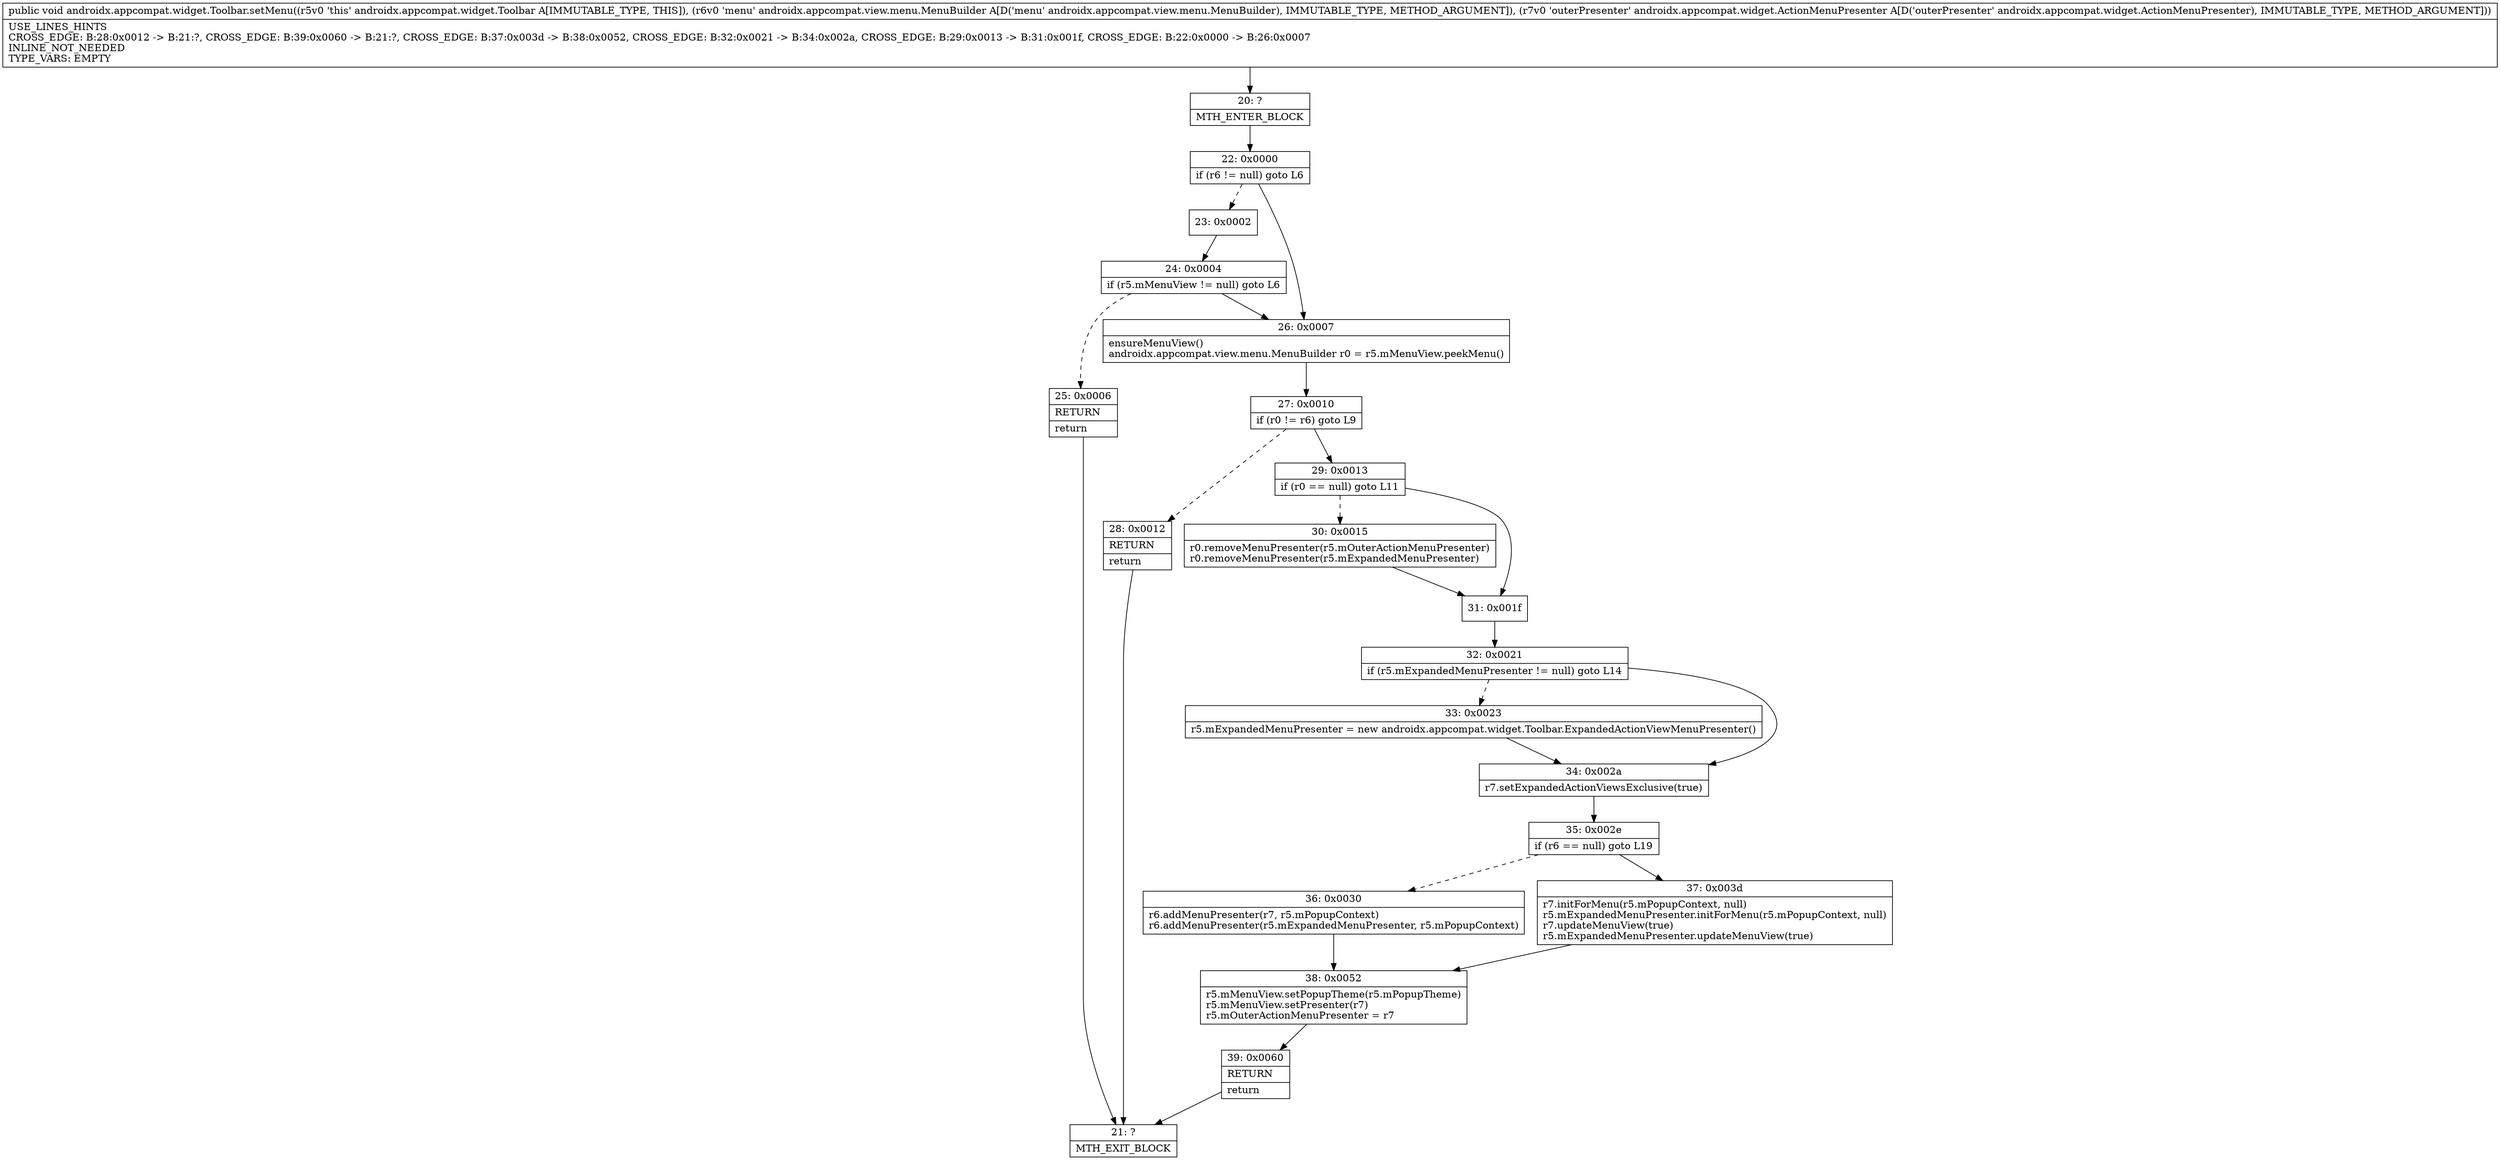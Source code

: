 digraph "CFG forandroidx.appcompat.widget.Toolbar.setMenu(Landroidx\/appcompat\/view\/menu\/MenuBuilder;Landroidx\/appcompat\/widget\/ActionMenuPresenter;)V" {
Node_20 [shape=record,label="{20\:\ ?|MTH_ENTER_BLOCK\l}"];
Node_22 [shape=record,label="{22\:\ 0x0000|if (r6 != null) goto L6\l}"];
Node_23 [shape=record,label="{23\:\ 0x0002}"];
Node_24 [shape=record,label="{24\:\ 0x0004|if (r5.mMenuView != null) goto L6\l}"];
Node_25 [shape=record,label="{25\:\ 0x0006|RETURN\l|return\l}"];
Node_21 [shape=record,label="{21\:\ ?|MTH_EXIT_BLOCK\l}"];
Node_26 [shape=record,label="{26\:\ 0x0007|ensureMenuView()\landroidx.appcompat.view.menu.MenuBuilder r0 = r5.mMenuView.peekMenu()\l}"];
Node_27 [shape=record,label="{27\:\ 0x0010|if (r0 != r6) goto L9\l}"];
Node_28 [shape=record,label="{28\:\ 0x0012|RETURN\l|return\l}"];
Node_29 [shape=record,label="{29\:\ 0x0013|if (r0 == null) goto L11\l}"];
Node_30 [shape=record,label="{30\:\ 0x0015|r0.removeMenuPresenter(r5.mOuterActionMenuPresenter)\lr0.removeMenuPresenter(r5.mExpandedMenuPresenter)\l}"];
Node_31 [shape=record,label="{31\:\ 0x001f}"];
Node_32 [shape=record,label="{32\:\ 0x0021|if (r5.mExpandedMenuPresenter != null) goto L14\l}"];
Node_33 [shape=record,label="{33\:\ 0x0023|r5.mExpandedMenuPresenter = new androidx.appcompat.widget.Toolbar.ExpandedActionViewMenuPresenter()\l}"];
Node_34 [shape=record,label="{34\:\ 0x002a|r7.setExpandedActionViewsExclusive(true)\l}"];
Node_35 [shape=record,label="{35\:\ 0x002e|if (r6 == null) goto L19\l}"];
Node_36 [shape=record,label="{36\:\ 0x0030|r6.addMenuPresenter(r7, r5.mPopupContext)\lr6.addMenuPresenter(r5.mExpandedMenuPresenter, r5.mPopupContext)\l}"];
Node_38 [shape=record,label="{38\:\ 0x0052|r5.mMenuView.setPopupTheme(r5.mPopupTheme)\lr5.mMenuView.setPresenter(r7)\lr5.mOuterActionMenuPresenter = r7\l}"];
Node_39 [shape=record,label="{39\:\ 0x0060|RETURN\l|return\l}"];
Node_37 [shape=record,label="{37\:\ 0x003d|r7.initForMenu(r5.mPopupContext, null)\lr5.mExpandedMenuPresenter.initForMenu(r5.mPopupContext, null)\lr7.updateMenuView(true)\lr5.mExpandedMenuPresenter.updateMenuView(true)\l}"];
MethodNode[shape=record,label="{public void androidx.appcompat.widget.Toolbar.setMenu((r5v0 'this' androidx.appcompat.widget.Toolbar A[IMMUTABLE_TYPE, THIS]), (r6v0 'menu' androidx.appcompat.view.menu.MenuBuilder A[D('menu' androidx.appcompat.view.menu.MenuBuilder), IMMUTABLE_TYPE, METHOD_ARGUMENT]), (r7v0 'outerPresenter' androidx.appcompat.widget.ActionMenuPresenter A[D('outerPresenter' androidx.appcompat.widget.ActionMenuPresenter), IMMUTABLE_TYPE, METHOD_ARGUMENT]))  | USE_LINES_HINTS\lCROSS_EDGE: B:28:0x0012 \-\> B:21:?, CROSS_EDGE: B:39:0x0060 \-\> B:21:?, CROSS_EDGE: B:37:0x003d \-\> B:38:0x0052, CROSS_EDGE: B:32:0x0021 \-\> B:34:0x002a, CROSS_EDGE: B:29:0x0013 \-\> B:31:0x001f, CROSS_EDGE: B:22:0x0000 \-\> B:26:0x0007\lINLINE_NOT_NEEDED\lTYPE_VARS: EMPTY\l}"];
MethodNode -> Node_20;Node_20 -> Node_22;
Node_22 -> Node_23[style=dashed];
Node_22 -> Node_26;
Node_23 -> Node_24;
Node_24 -> Node_25[style=dashed];
Node_24 -> Node_26;
Node_25 -> Node_21;
Node_26 -> Node_27;
Node_27 -> Node_28[style=dashed];
Node_27 -> Node_29;
Node_28 -> Node_21;
Node_29 -> Node_30[style=dashed];
Node_29 -> Node_31;
Node_30 -> Node_31;
Node_31 -> Node_32;
Node_32 -> Node_33[style=dashed];
Node_32 -> Node_34;
Node_33 -> Node_34;
Node_34 -> Node_35;
Node_35 -> Node_36[style=dashed];
Node_35 -> Node_37;
Node_36 -> Node_38;
Node_38 -> Node_39;
Node_39 -> Node_21;
Node_37 -> Node_38;
}

